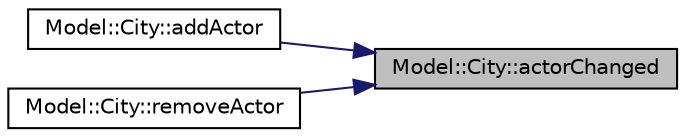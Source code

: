 digraph "Model::City::actorChanged"
{
 // LATEX_PDF_SIZE
  edge [fontname="Helvetica",fontsize="10",labelfontname="Helvetica",labelfontsize="10"];
  node [fontname="Helvetica",fontsize="10",shape=record];
  rankdir="RL";
  Node1 [label="Model::City::actorChanged",height=0.2,width=0.4,color="black", fillcolor="grey75", style="filled", fontcolor="black",tooltip="actorChanged is emitted when the actor counts changed"];
  Node1 -> Node2 [dir="back",color="midnightblue",fontsize="10",style="solid",fontname="Helvetica"];
  Node2 [label="Model::City::addActor",height=0.2,width=0.4,color="black", fillcolor="white", style="filled",URL="$class_model_1_1_city.html#a1d10a31b6e74cc864f03ef42497303aa",tooltip="addActor adds a new actor to the city."];
  Node1 -> Node3 [dir="back",color="midnightblue",fontsize="10",style="solid",fontname="Helvetica"];
  Node3 [label="Model::City::removeActor",height=0.2,width=0.4,color="black", fillcolor="white", style="filled",URL="$class_model_1_1_city.html#a05e53c1d05034208def4084dc249222a",tooltip="removeActor removes the actor from the city."];
}
